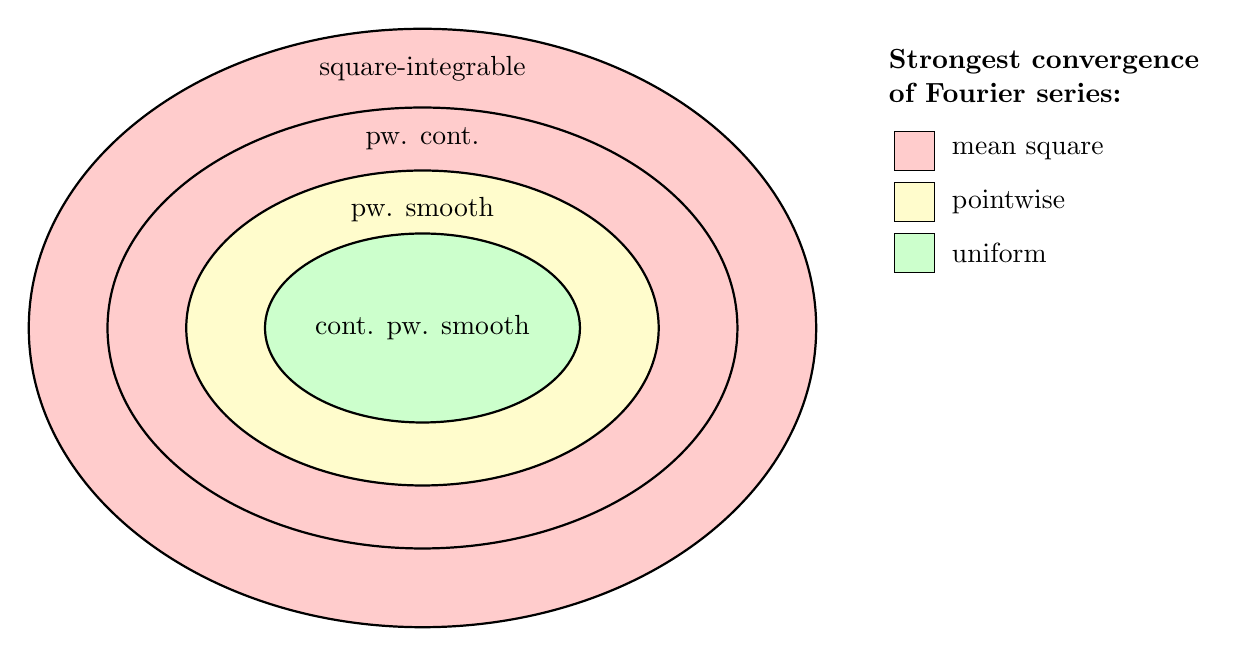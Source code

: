 \begin{tikzpicture}
  % Define the colors for each set
  \colorlet{setcolor1}{blue!20}
  \colorlet{setcolor2}{red!20}
  \colorlet{setcolor3}{green!20}
  \colorlet{setcolor4}{yellow!20}

  % Draw the largest set with an ellipse shape (outermost)
  \fill[setcolor2] (0,0) ellipse (5.0 and 3.8);
  \node at (0,3.3) {square-integrable};

  % Draw the second largest set with an ellipse shape
  \fill[setcolor2] (0,0) ellipse (4 and 2.8);
  \node at (0,2.4) {pw. cont.};

  % Draw the second smallest set with an ellipse shape
  \fill[setcolor4] (0,0) ellipse (3 and 2);
  \node at (0,1.5) {pw. smooth};

  % Draw the smallest set with an ellipse shape (innermost)
  \fill[setcolor3] (0,0) ellipse (2 and 1.2);
  \node at (0,0) {cont. pw. smooth};

  % Draw the boundary lines for each set
  \draw[thick] (0,0) ellipse (5 and 3.8);
  \draw[thick] (0,0) ellipse (4 and 2.8);
  \draw[thick] (0,0) ellipse (3 and 2);
  \draw[thick] (0,0) ellipse (2 and 1.2);

  % Add legend
  \node[anchor=west, align=left] at (5.8,3.2) {\textbf{Strongest convergence}\\\textbf{of Fourier series:}};

  % Legend item 1: Mean square
  \draw[draw=black, fill=setcolor2] (6,2) rectangle ++(0.5,0.5);
  \node[anchor=west] at (6.6,2.25) {mean square};

  % Legend item 2: Pointwise
  \draw[draw=black, fill=setcolor4] (6,1.35) rectangle ++(0.5,0.5);
  \node[anchor=west] at (6.6,1.6) {pointwise};

  % Legend item 3: Uniform
  \draw[draw=black, fill=setcolor3] (6,0.7) rectangle ++(0.5,0.5);
  \node[anchor=west] at (6.6,0.95) {uniform};

\end{tikzpicture}